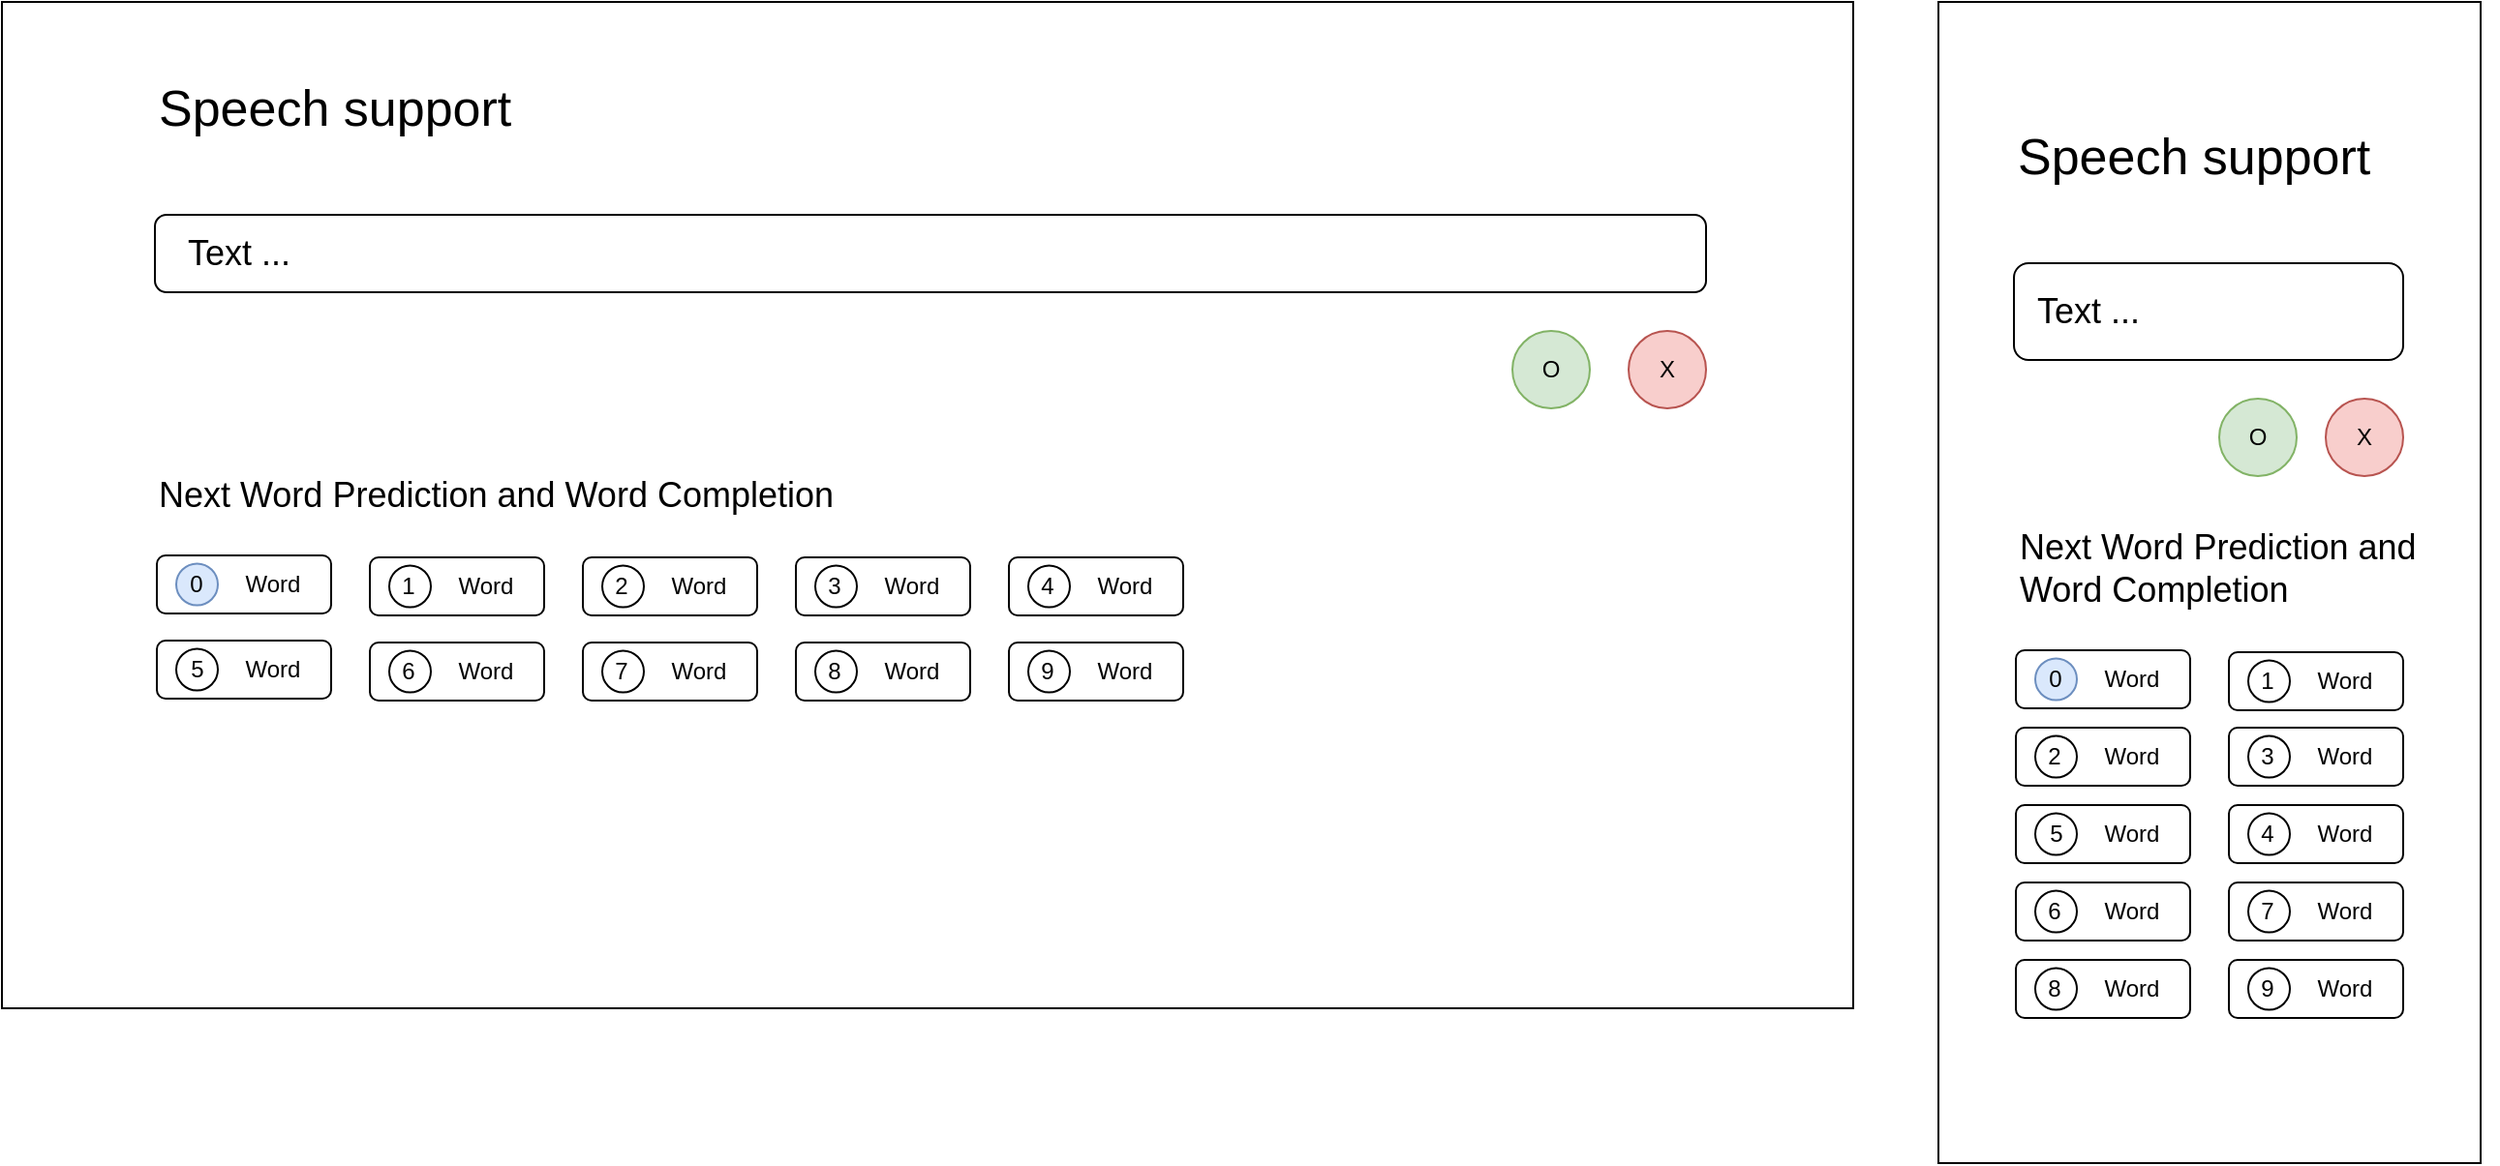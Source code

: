 <mxfile version="23.1.5" type="device">
  <diagram name="Seite-1" id="XFAqXJrHXwESw2riKwKn">
    <mxGraphModel dx="583" dy="290" grid="1" gridSize="10" guides="1" tooltips="1" connect="1" arrows="1" fold="1" page="1" pageScale="1" pageWidth="1169" pageHeight="1654" math="0" shadow="0">
      <root>
        <mxCell id="0" />
        <mxCell id="1" parent="0" />
        <mxCell id="fBd8_eQ4kbWqu8nwlLp7-2" value="" style="rounded=0;whiteSpace=wrap;html=1;hachureGap=4;fillColor=none;" vertex="1" parent="1">
          <mxGeometry x="120" y="40" width="956" height="520" as="geometry" />
        </mxCell>
        <mxCell id="fBd8_eQ4kbWqu8nwlLp7-3" value="" style="rounded=1;whiteSpace=wrap;html=1;hachureGap=4;perimeterSpacing=0;glass=0;shadow=0;" vertex="1" parent="1">
          <mxGeometry x="199" y="150" width="801" height="40" as="geometry" />
        </mxCell>
        <mxCell id="fBd8_eQ4kbWqu8nwlLp7-5" value="X" style="ellipse;whiteSpace=wrap;html=1;aspect=fixed;hachureGap=4;fillColor=#f8cecc;strokeColor=#b85450;" vertex="1" parent="1">
          <mxGeometry x="960" y="210" width="40" height="40" as="geometry" />
        </mxCell>
        <mxCell id="fBd8_eQ4kbWqu8nwlLp7-11" value="" style="group;" vertex="1" connectable="0" parent="1">
          <mxGeometry x="200" y="326" width="90" height="30" as="geometry" />
        </mxCell>
        <mxCell id="fBd8_eQ4kbWqu8nwlLp7-6" value="" style="rounded=1;whiteSpace=wrap;html=1;hachureGap=4;" vertex="1" parent="fBd8_eQ4kbWqu8nwlLp7-11">
          <mxGeometry width="90" height="30" as="geometry" />
        </mxCell>
        <mxCell id="fBd8_eQ4kbWqu8nwlLp7-9" value="" style="ellipse;whiteSpace=wrap;html=1;aspect=fixed;hachureGap=4;fillColor=#dae8fc;strokeColor=#6c8ebf;" vertex="1" parent="fBd8_eQ4kbWqu8nwlLp7-11">
          <mxGeometry x="10" y="4.25" width="21.5" height="21.5" as="geometry" />
        </mxCell>
        <mxCell id="fBd8_eQ4kbWqu8nwlLp7-10" value="Word" style="text;html=1;align=center;verticalAlign=middle;whiteSpace=wrap;rounded=0;" vertex="1" parent="fBd8_eQ4kbWqu8nwlLp7-11">
          <mxGeometry x="30" width="60" height="30" as="geometry" />
        </mxCell>
        <mxCell id="fBd8_eQ4kbWqu8nwlLp7-101" value="0" style="text;html=1;align=center;verticalAlign=middle;whiteSpace=wrap;rounded=0;" vertex="1" parent="fBd8_eQ4kbWqu8nwlLp7-11">
          <mxGeometry x="10" width="20.75" height="30" as="geometry" />
        </mxCell>
        <mxCell id="fBd8_eQ4kbWqu8nwlLp7-12" value="" style="group;" vertex="1" connectable="0" parent="1">
          <mxGeometry x="310" y="327" width="90" height="30" as="geometry" />
        </mxCell>
        <mxCell id="fBd8_eQ4kbWqu8nwlLp7-13" value="" style="rounded=1;whiteSpace=wrap;html=1;hachureGap=4;" vertex="1" parent="fBd8_eQ4kbWqu8nwlLp7-12">
          <mxGeometry width="90" height="30" as="geometry" />
        </mxCell>
        <mxCell id="fBd8_eQ4kbWqu8nwlLp7-14" value="" style="ellipse;whiteSpace=wrap;html=1;aspect=fixed;hachureGap=4;" vertex="1" parent="fBd8_eQ4kbWqu8nwlLp7-12">
          <mxGeometry x="10" y="4.25" width="21.5" height="21.5" as="geometry" />
        </mxCell>
        <mxCell id="fBd8_eQ4kbWqu8nwlLp7-15" value="Word" style="text;html=1;align=center;verticalAlign=middle;whiteSpace=wrap;rounded=0;" vertex="1" parent="fBd8_eQ4kbWqu8nwlLp7-12">
          <mxGeometry x="30" width="60" height="30" as="geometry" />
        </mxCell>
        <mxCell id="fBd8_eQ4kbWqu8nwlLp7-102" value="1" style="text;html=1;align=center;verticalAlign=middle;whiteSpace=wrap;rounded=0;" vertex="1" parent="fBd8_eQ4kbWqu8nwlLp7-12">
          <mxGeometry x="10" width="20" height="30" as="geometry" />
        </mxCell>
        <mxCell id="fBd8_eQ4kbWqu8nwlLp7-16" value="" style="group;" vertex="1" connectable="0" parent="1">
          <mxGeometry x="420" y="327" width="90" height="30" as="geometry" />
        </mxCell>
        <mxCell id="fBd8_eQ4kbWqu8nwlLp7-17" value="" style="rounded=1;whiteSpace=wrap;html=1;hachureGap=4;" vertex="1" parent="fBd8_eQ4kbWqu8nwlLp7-16">
          <mxGeometry width="90" height="30" as="geometry" />
        </mxCell>
        <mxCell id="fBd8_eQ4kbWqu8nwlLp7-18" value="" style="ellipse;whiteSpace=wrap;html=1;aspect=fixed;hachureGap=4;" vertex="1" parent="fBd8_eQ4kbWqu8nwlLp7-16">
          <mxGeometry x="10" y="4.25" width="21.5" height="21.5" as="geometry" />
        </mxCell>
        <mxCell id="fBd8_eQ4kbWqu8nwlLp7-19" value="Word" style="text;html=1;align=center;verticalAlign=middle;whiteSpace=wrap;rounded=0;" vertex="1" parent="fBd8_eQ4kbWqu8nwlLp7-16">
          <mxGeometry x="30" width="60" height="30" as="geometry" />
        </mxCell>
        <mxCell id="fBd8_eQ4kbWqu8nwlLp7-103" value="2" style="text;html=1;align=center;verticalAlign=middle;whiteSpace=wrap;rounded=0;" vertex="1" parent="fBd8_eQ4kbWqu8nwlLp7-16">
          <mxGeometry x="10" width="20" height="30" as="geometry" />
        </mxCell>
        <mxCell id="fBd8_eQ4kbWqu8nwlLp7-20" value="" style="group;" vertex="1" connectable="0" parent="1">
          <mxGeometry x="530" y="327" width="90" height="30" as="geometry" />
        </mxCell>
        <mxCell id="fBd8_eQ4kbWqu8nwlLp7-21" value="" style="rounded=1;whiteSpace=wrap;html=1;hachureGap=4;" vertex="1" parent="fBd8_eQ4kbWqu8nwlLp7-20">
          <mxGeometry width="90" height="30" as="geometry" />
        </mxCell>
        <mxCell id="fBd8_eQ4kbWqu8nwlLp7-22" value="" style="ellipse;whiteSpace=wrap;html=1;aspect=fixed;hachureGap=4;" vertex="1" parent="fBd8_eQ4kbWqu8nwlLp7-20">
          <mxGeometry x="10" y="4.25" width="21.5" height="21.5" as="geometry" />
        </mxCell>
        <mxCell id="fBd8_eQ4kbWqu8nwlLp7-23" value="Word" style="text;html=1;align=center;verticalAlign=middle;whiteSpace=wrap;rounded=0;" vertex="1" parent="fBd8_eQ4kbWqu8nwlLp7-20">
          <mxGeometry x="30" width="60" height="30" as="geometry" />
        </mxCell>
        <mxCell id="fBd8_eQ4kbWqu8nwlLp7-104" value="3" style="text;html=1;align=center;verticalAlign=middle;whiteSpace=wrap;rounded=0;" vertex="1" parent="fBd8_eQ4kbWqu8nwlLp7-20">
          <mxGeometry x="10" width="20" height="30" as="geometry" />
        </mxCell>
        <mxCell id="fBd8_eQ4kbWqu8nwlLp7-24" value="" style="group;" vertex="1" connectable="0" parent="1">
          <mxGeometry x="640" y="327" width="90" height="30" as="geometry" />
        </mxCell>
        <mxCell id="fBd8_eQ4kbWqu8nwlLp7-25" value="" style="rounded=1;whiteSpace=wrap;html=1;hachureGap=4;" vertex="1" parent="fBd8_eQ4kbWqu8nwlLp7-24">
          <mxGeometry width="90" height="30" as="geometry" />
        </mxCell>
        <mxCell id="fBd8_eQ4kbWqu8nwlLp7-26" value="" style="ellipse;whiteSpace=wrap;html=1;aspect=fixed;hachureGap=4;" vertex="1" parent="fBd8_eQ4kbWqu8nwlLp7-24">
          <mxGeometry x="10" y="4.25" width="21.5" height="21.5" as="geometry" />
        </mxCell>
        <mxCell id="fBd8_eQ4kbWqu8nwlLp7-27" value="Word" style="text;html=1;align=center;verticalAlign=middle;whiteSpace=wrap;rounded=0;" vertex="1" parent="fBd8_eQ4kbWqu8nwlLp7-24">
          <mxGeometry x="30" width="60" height="30" as="geometry" />
        </mxCell>
        <mxCell id="fBd8_eQ4kbWqu8nwlLp7-105" value="4" style="text;html=1;align=center;verticalAlign=middle;whiteSpace=wrap;rounded=0;" vertex="1" parent="fBd8_eQ4kbWqu8nwlLp7-24">
          <mxGeometry x="10" width="20" height="30" as="geometry" />
        </mxCell>
        <mxCell id="fBd8_eQ4kbWqu8nwlLp7-99" value="&lt;font style=&quot;font-size: 18px;&quot;&gt;Next Word Prediction and Word Completion&amp;nbsp;&lt;/font&gt;" style="text;html=1;align=left;verticalAlign=middle;whiteSpace=wrap;rounded=0;" vertex="1" parent="1">
          <mxGeometry x="199" y="280" width="371" height="30" as="geometry" />
        </mxCell>
        <mxCell id="fBd8_eQ4kbWqu8nwlLp7-100" value="&lt;font size=&quot;1&quot; style=&quot;&quot;&gt;&lt;span style=&quot;font-size: 26px;&quot;&gt;Speech support&amp;nbsp;&lt;/span&gt;&lt;/font&gt;" style="text;html=1;align=left;verticalAlign=middle;whiteSpace=wrap;rounded=0;" vertex="1" parent="1">
          <mxGeometry x="199" y="80" width="250" height="30" as="geometry" />
        </mxCell>
        <mxCell id="fBd8_eQ4kbWqu8nwlLp7-106" value="" style="group;" vertex="1" connectable="0" parent="1">
          <mxGeometry x="200" y="370" width="90" height="30" as="geometry" />
        </mxCell>
        <mxCell id="fBd8_eQ4kbWqu8nwlLp7-107" value="" style="rounded=1;whiteSpace=wrap;html=1;hachureGap=4;" vertex="1" parent="fBd8_eQ4kbWqu8nwlLp7-106">
          <mxGeometry width="90" height="30" as="geometry" />
        </mxCell>
        <mxCell id="fBd8_eQ4kbWqu8nwlLp7-108" value="" style="ellipse;whiteSpace=wrap;html=1;aspect=fixed;hachureGap=4;" vertex="1" parent="fBd8_eQ4kbWqu8nwlLp7-106">
          <mxGeometry x="10" y="4.25" width="21.5" height="21.5" as="geometry" />
        </mxCell>
        <mxCell id="fBd8_eQ4kbWqu8nwlLp7-109" value="Word" style="text;html=1;align=center;verticalAlign=middle;whiteSpace=wrap;rounded=0;" vertex="1" parent="fBd8_eQ4kbWqu8nwlLp7-106">
          <mxGeometry x="30" width="60" height="30" as="geometry" />
        </mxCell>
        <mxCell id="fBd8_eQ4kbWqu8nwlLp7-110" value="5" style="text;html=1;align=center;verticalAlign=middle;whiteSpace=wrap;rounded=0;" vertex="1" parent="fBd8_eQ4kbWqu8nwlLp7-106">
          <mxGeometry x="10.75" width="20" height="30" as="geometry" />
        </mxCell>
        <mxCell id="fBd8_eQ4kbWqu8nwlLp7-111" value="" style="group;" vertex="1" connectable="0" parent="1">
          <mxGeometry x="310" y="371" width="90" height="30" as="geometry" />
        </mxCell>
        <mxCell id="fBd8_eQ4kbWqu8nwlLp7-112" value="" style="rounded=1;whiteSpace=wrap;html=1;hachureGap=4;" vertex="1" parent="fBd8_eQ4kbWqu8nwlLp7-111">
          <mxGeometry width="90" height="30" as="geometry" />
        </mxCell>
        <mxCell id="fBd8_eQ4kbWqu8nwlLp7-113" value="" style="ellipse;whiteSpace=wrap;html=1;aspect=fixed;hachureGap=4;" vertex="1" parent="fBd8_eQ4kbWqu8nwlLp7-111">
          <mxGeometry x="10" y="4.25" width="21.5" height="21.5" as="geometry" />
        </mxCell>
        <mxCell id="fBd8_eQ4kbWqu8nwlLp7-114" value="Word" style="text;html=1;align=center;verticalAlign=middle;whiteSpace=wrap;rounded=0;" vertex="1" parent="fBd8_eQ4kbWqu8nwlLp7-111">
          <mxGeometry x="30" width="60" height="30" as="geometry" />
        </mxCell>
        <mxCell id="fBd8_eQ4kbWqu8nwlLp7-115" value="6" style="text;html=1;align=center;verticalAlign=middle;whiteSpace=wrap;rounded=0;" vertex="1" parent="fBd8_eQ4kbWqu8nwlLp7-111">
          <mxGeometry x="10" width="20" height="30" as="geometry" />
        </mxCell>
        <mxCell id="fBd8_eQ4kbWqu8nwlLp7-116" value="" style="group;" vertex="1" connectable="0" parent="1">
          <mxGeometry x="420" y="371" width="90" height="30" as="geometry" />
        </mxCell>
        <mxCell id="fBd8_eQ4kbWqu8nwlLp7-117" value="" style="rounded=1;whiteSpace=wrap;html=1;hachureGap=4;" vertex="1" parent="fBd8_eQ4kbWqu8nwlLp7-116">
          <mxGeometry width="90" height="30" as="geometry" />
        </mxCell>
        <mxCell id="fBd8_eQ4kbWqu8nwlLp7-118" value="" style="ellipse;whiteSpace=wrap;html=1;aspect=fixed;hachureGap=4;" vertex="1" parent="fBd8_eQ4kbWqu8nwlLp7-116">
          <mxGeometry x="10" y="4.25" width="21.5" height="21.5" as="geometry" />
        </mxCell>
        <mxCell id="fBd8_eQ4kbWqu8nwlLp7-119" value="Word" style="text;html=1;align=center;verticalAlign=middle;whiteSpace=wrap;rounded=0;" vertex="1" parent="fBd8_eQ4kbWqu8nwlLp7-116">
          <mxGeometry x="30" width="60" height="30" as="geometry" />
        </mxCell>
        <mxCell id="fBd8_eQ4kbWqu8nwlLp7-120" value="7" style="text;html=1;align=center;verticalAlign=middle;whiteSpace=wrap;rounded=0;" vertex="1" parent="fBd8_eQ4kbWqu8nwlLp7-116">
          <mxGeometry x="10" width="20" height="30" as="geometry" />
        </mxCell>
        <mxCell id="fBd8_eQ4kbWqu8nwlLp7-121" value="" style="group;" vertex="1" connectable="0" parent="1">
          <mxGeometry x="530" y="371" width="90" height="30" as="geometry" />
        </mxCell>
        <mxCell id="fBd8_eQ4kbWqu8nwlLp7-122" value="" style="rounded=1;whiteSpace=wrap;html=1;hachureGap=4;" vertex="1" parent="fBd8_eQ4kbWqu8nwlLp7-121">
          <mxGeometry width="90" height="30" as="geometry" />
        </mxCell>
        <mxCell id="fBd8_eQ4kbWqu8nwlLp7-123" value="" style="ellipse;whiteSpace=wrap;html=1;aspect=fixed;hachureGap=4;" vertex="1" parent="fBd8_eQ4kbWqu8nwlLp7-121">
          <mxGeometry x="10" y="4.25" width="21.5" height="21.5" as="geometry" />
        </mxCell>
        <mxCell id="fBd8_eQ4kbWqu8nwlLp7-124" value="Word" style="text;html=1;align=center;verticalAlign=middle;whiteSpace=wrap;rounded=0;" vertex="1" parent="fBd8_eQ4kbWqu8nwlLp7-121">
          <mxGeometry x="30" width="60" height="30" as="geometry" />
        </mxCell>
        <mxCell id="fBd8_eQ4kbWqu8nwlLp7-125" value="8" style="text;html=1;align=center;verticalAlign=middle;whiteSpace=wrap;rounded=0;" vertex="1" parent="fBd8_eQ4kbWqu8nwlLp7-121">
          <mxGeometry x="10" width="20" height="30" as="geometry" />
        </mxCell>
        <mxCell id="fBd8_eQ4kbWqu8nwlLp7-126" value="" style="group;" vertex="1" connectable="0" parent="1">
          <mxGeometry x="640" y="371" width="90" height="30" as="geometry" />
        </mxCell>
        <mxCell id="fBd8_eQ4kbWqu8nwlLp7-127" value="" style="rounded=1;whiteSpace=wrap;html=1;hachureGap=4;" vertex="1" parent="fBd8_eQ4kbWqu8nwlLp7-126">
          <mxGeometry width="90" height="30" as="geometry" />
        </mxCell>
        <mxCell id="fBd8_eQ4kbWqu8nwlLp7-128" value="" style="ellipse;whiteSpace=wrap;html=1;aspect=fixed;hachureGap=4;" vertex="1" parent="fBd8_eQ4kbWqu8nwlLp7-126">
          <mxGeometry x="10" y="4.25" width="21.5" height="21.5" as="geometry" />
        </mxCell>
        <mxCell id="fBd8_eQ4kbWqu8nwlLp7-129" value="Word" style="text;html=1;align=center;verticalAlign=middle;whiteSpace=wrap;rounded=0;" vertex="1" parent="fBd8_eQ4kbWqu8nwlLp7-126">
          <mxGeometry x="30" width="60" height="30" as="geometry" />
        </mxCell>
        <mxCell id="fBd8_eQ4kbWqu8nwlLp7-130" value="9" style="text;html=1;align=center;verticalAlign=middle;whiteSpace=wrap;rounded=0;" vertex="1" parent="fBd8_eQ4kbWqu8nwlLp7-126">
          <mxGeometry x="10" width="20" height="30" as="geometry" />
        </mxCell>
        <mxCell id="fBd8_eQ4kbWqu8nwlLp7-4" value="O" style="ellipse;whiteSpace=wrap;html=1;aspect=fixed;hachureGap=4;fillColor=#d5e8d4;strokeColor=#82b366;" vertex="1" parent="1">
          <mxGeometry x="900" y="210" width="40" height="40" as="geometry" />
        </mxCell>
        <mxCell id="fBd8_eQ4kbWqu8nwlLp7-232" value="&lt;font style=&quot;font-size: 18px;&quot;&gt;Text ...&lt;/font&gt;" style="text;html=1;align=left;verticalAlign=middle;whiteSpace=wrap;rounded=0;" vertex="1" parent="1">
          <mxGeometry x="214" y="155" width="220" height="30" as="geometry" />
        </mxCell>
        <mxCell id="fBd8_eQ4kbWqu8nwlLp7-237" value="" style="rounded=0;whiteSpace=wrap;html=1;hachureGap=4;fillColor=none;" vertex="1" parent="1">
          <mxGeometry x="1120" y="40" width="280" height="600" as="geometry" />
        </mxCell>
        <mxCell id="fBd8_eQ4kbWqu8nwlLp7-238" value="" style="rounded=1;whiteSpace=wrap;html=1;hachureGap=4;perimeterSpacing=0;glass=0;shadow=0;" vertex="1" parent="1">
          <mxGeometry x="1159" y="175" width="201" height="50" as="geometry" />
        </mxCell>
        <mxCell id="fBd8_eQ4kbWqu8nwlLp7-239" value="X" style="ellipse;whiteSpace=wrap;html=1;aspect=fixed;hachureGap=4;fillColor=#f8cecc;strokeColor=#b85450;" vertex="1" parent="1">
          <mxGeometry x="1320" y="245" width="40" height="40" as="geometry" />
        </mxCell>
        <mxCell id="fBd8_eQ4kbWqu8nwlLp7-240" value="" style="group;" vertex="1" connectable="0" parent="1">
          <mxGeometry x="1160" y="375" width="90" height="30" as="geometry" />
        </mxCell>
        <mxCell id="fBd8_eQ4kbWqu8nwlLp7-241" value="" style="rounded=1;whiteSpace=wrap;html=1;hachureGap=4;" vertex="1" parent="fBd8_eQ4kbWqu8nwlLp7-240">
          <mxGeometry width="90" height="30" as="geometry" />
        </mxCell>
        <mxCell id="fBd8_eQ4kbWqu8nwlLp7-242" value="" style="ellipse;whiteSpace=wrap;html=1;aspect=fixed;hachureGap=4;fillColor=#dae8fc;strokeColor=#6c8ebf;" vertex="1" parent="fBd8_eQ4kbWqu8nwlLp7-240">
          <mxGeometry x="10" y="4.25" width="21.5" height="21.5" as="geometry" />
        </mxCell>
        <mxCell id="fBd8_eQ4kbWqu8nwlLp7-243" value="Word" style="text;html=1;align=center;verticalAlign=middle;whiteSpace=wrap;rounded=0;" vertex="1" parent="fBd8_eQ4kbWqu8nwlLp7-240">
          <mxGeometry x="30" width="60" height="30" as="geometry" />
        </mxCell>
        <mxCell id="fBd8_eQ4kbWqu8nwlLp7-244" value="0" style="text;html=1;align=center;verticalAlign=middle;whiteSpace=wrap;rounded=0;" vertex="1" parent="fBd8_eQ4kbWqu8nwlLp7-240">
          <mxGeometry x="10" width="20.75" height="30" as="geometry" />
        </mxCell>
        <mxCell id="fBd8_eQ4kbWqu8nwlLp7-245" value="" style="group;" vertex="1" connectable="0" parent="1">
          <mxGeometry x="1270" y="376" width="90" height="30" as="geometry" />
        </mxCell>
        <mxCell id="fBd8_eQ4kbWqu8nwlLp7-246" value="" style="rounded=1;whiteSpace=wrap;html=1;hachureGap=4;" vertex="1" parent="fBd8_eQ4kbWqu8nwlLp7-245">
          <mxGeometry width="90" height="30" as="geometry" />
        </mxCell>
        <mxCell id="fBd8_eQ4kbWqu8nwlLp7-247" value="" style="ellipse;whiteSpace=wrap;html=1;aspect=fixed;hachureGap=4;" vertex="1" parent="fBd8_eQ4kbWqu8nwlLp7-245">
          <mxGeometry x="10" y="4.25" width="21.5" height="21.5" as="geometry" />
        </mxCell>
        <mxCell id="fBd8_eQ4kbWqu8nwlLp7-248" value="Word" style="text;html=1;align=center;verticalAlign=middle;whiteSpace=wrap;rounded=0;" vertex="1" parent="fBd8_eQ4kbWqu8nwlLp7-245">
          <mxGeometry x="30" width="60" height="30" as="geometry" />
        </mxCell>
        <mxCell id="fBd8_eQ4kbWqu8nwlLp7-249" value="1" style="text;html=1;align=center;verticalAlign=middle;whiteSpace=wrap;rounded=0;" vertex="1" parent="fBd8_eQ4kbWqu8nwlLp7-245">
          <mxGeometry x="10" width="20" height="30" as="geometry" />
        </mxCell>
        <mxCell id="fBd8_eQ4kbWqu8nwlLp7-250" value="" style="group;" vertex="1" connectable="0" parent="1">
          <mxGeometry x="1160" y="415" width="90" height="30" as="geometry" />
        </mxCell>
        <mxCell id="fBd8_eQ4kbWqu8nwlLp7-251" value="" style="rounded=1;whiteSpace=wrap;html=1;hachureGap=4;" vertex="1" parent="fBd8_eQ4kbWqu8nwlLp7-250">
          <mxGeometry width="90" height="30" as="geometry" />
        </mxCell>
        <mxCell id="fBd8_eQ4kbWqu8nwlLp7-252" value="" style="ellipse;whiteSpace=wrap;html=1;aspect=fixed;hachureGap=4;" vertex="1" parent="fBd8_eQ4kbWqu8nwlLp7-250">
          <mxGeometry x="10" y="4.25" width="21.5" height="21.5" as="geometry" />
        </mxCell>
        <mxCell id="fBd8_eQ4kbWqu8nwlLp7-253" value="Word" style="text;html=1;align=center;verticalAlign=middle;whiteSpace=wrap;rounded=0;" vertex="1" parent="fBd8_eQ4kbWqu8nwlLp7-250">
          <mxGeometry x="30" width="60" height="30" as="geometry" />
        </mxCell>
        <mxCell id="fBd8_eQ4kbWqu8nwlLp7-254" value="2" style="text;html=1;align=center;verticalAlign=middle;whiteSpace=wrap;rounded=0;" vertex="1" parent="fBd8_eQ4kbWqu8nwlLp7-250">
          <mxGeometry x="10" width="20" height="30" as="geometry" />
        </mxCell>
        <mxCell id="fBd8_eQ4kbWqu8nwlLp7-255" value="" style="group;" vertex="1" connectable="0" parent="1">
          <mxGeometry x="1270" y="415" width="90" height="30" as="geometry" />
        </mxCell>
        <mxCell id="fBd8_eQ4kbWqu8nwlLp7-256" value="" style="rounded=1;whiteSpace=wrap;html=1;hachureGap=4;" vertex="1" parent="fBd8_eQ4kbWqu8nwlLp7-255">
          <mxGeometry width="90" height="30" as="geometry" />
        </mxCell>
        <mxCell id="fBd8_eQ4kbWqu8nwlLp7-257" value="" style="ellipse;whiteSpace=wrap;html=1;aspect=fixed;hachureGap=4;" vertex="1" parent="fBd8_eQ4kbWqu8nwlLp7-255">
          <mxGeometry x="10" y="4.25" width="21.5" height="21.5" as="geometry" />
        </mxCell>
        <mxCell id="fBd8_eQ4kbWqu8nwlLp7-258" value="Word" style="text;html=1;align=center;verticalAlign=middle;whiteSpace=wrap;rounded=0;" vertex="1" parent="fBd8_eQ4kbWqu8nwlLp7-255">
          <mxGeometry x="30" width="60" height="30" as="geometry" />
        </mxCell>
        <mxCell id="fBd8_eQ4kbWqu8nwlLp7-259" value="3" style="text;html=1;align=center;verticalAlign=middle;whiteSpace=wrap;rounded=0;" vertex="1" parent="fBd8_eQ4kbWqu8nwlLp7-255">
          <mxGeometry x="10" width="20" height="30" as="geometry" />
        </mxCell>
        <mxCell id="fBd8_eQ4kbWqu8nwlLp7-260" value="" style="group;" vertex="1" connectable="0" parent="1">
          <mxGeometry x="1270" y="455" width="90" height="30" as="geometry" />
        </mxCell>
        <mxCell id="fBd8_eQ4kbWqu8nwlLp7-261" value="" style="rounded=1;whiteSpace=wrap;html=1;hachureGap=4;" vertex="1" parent="fBd8_eQ4kbWqu8nwlLp7-260">
          <mxGeometry width="90" height="30" as="geometry" />
        </mxCell>
        <mxCell id="fBd8_eQ4kbWqu8nwlLp7-262" value="" style="ellipse;whiteSpace=wrap;html=1;aspect=fixed;hachureGap=4;" vertex="1" parent="fBd8_eQ4kbWqu8nwlLp7-260">
          <mxGeometry x="10" y="4.25" width="21.5" height="21.5" as="geometry" />
        </mxCell>
        <mxCell id="fBd8_eQ4kbWqu8nwlLp7-263" value="Word" style="text;html=1;align=center;verticalAlign=middle;whiteSpace=wrap;rounded=0;" vertex="1" parent="fBd8_eQ4kbWqu8nwlLp7-260">
          <mxGeometry x="30" width="60" height="30" as="geometry" />
        </mxCell>
        <mxCell id="fBd8_eQ4kbWqu8nwlLp7-264" value="4" style="text;html=1;align=center;verticalAlign=middle;whiteSpace=wrap;rounded=0;" vertex="1" parent="fBd8_eQ4kbWqu8nwlLp7-260">
          <mxGeometry x="10" width="20" height="30" as="geometry" />
        </mxCell>
        <mxCell id="fBd8_eQ4kbWqu8nwlLp7-267" value="&lt;font size=&quot;1&quot; style=&quot;&quot;&gt;&lt;span style=&quot;font-size: 26px;&quot;&gt;Speech support&amp;nbsp;&lt;/span&gt;&lt;/font&gt;" style="text;html=1;align=left;verticalAlign=middle;whiteSpace=wrap;rounded=0;" vertex="1" parent="1">
          <mxGeometry x="1159" y="105" width="250" height="30" as="geometry" />
        </mxCell>
        <mxCell id="fBd8_eQ4kbWqu8nwlLp7-268" value="" style="group;" vertex="1" connectable="0" parent="1">
          <mxGeometry x="1160" y="455" width="90" height="30" as="geometry" />
        </mxCell>
        <mxCell id="fBd8_eQ4kbWqu8nwlLp7-269" value="" style="rounded=1;whiteSpace=wrap;html=1;hachureGap=4;" vertex="1" parent="fBd8_eQ4kbWqu8nwlLp7-268">
          <mxGeometry width="90" height="30" as="geometry" />
        </mxCell>
        <mxCell id="fBd8_eQ4kbWqu8nwlLp7-270" value="" style="ellipse;whiteSpace=wrap;html=1;aspect=fixed;hachureGap=4;" vertex="1" parent="fBd8_eQ4kbWqu8nwlLp7-268">
          <mxGeometry x="10" y="4.25" width="21.5" height="21.5" as="geometry" />
        </mxCell>
        <mxCell id="fBd8_eQ4kbWqu8nwlLp7-271" value="Word" style="text;html=1;align=center;verticalAlign=middle;whiteSpace=wrap;rounded=0;" vertex="1" parent="fBd8_eQ4kbWqu8nwlLp7-268">
          <mxGeometry x="30" width="60" height="30" as="geometry" />
        </mxCell>
        <mxCell id="fBd8_eQ4kbWqu8nwlLp7-272" value="5" style="text;html=1;align=center;verticalAlign=middle;whiteSpace=wrap;rounded=0;" vertex="1" parent="fBd8_eQ4kbWqu8nwlLp7-268">
          <mxGeometry x="10.75" width="20" height="30" as="geometry" />
        </mxCell>
        <mxCell id="fBd8_eQ4kbWqu8nwlLp7-273" value="" style="group;" vertex="1" connectable="0" parent="1">
          <mxGeometry x="1160" y="495" width="90" height="30" as="geometry" />
        </mxCell>
        <mxCell id="fBd8_eQ4kbWqu8nwlLp7-274" value="" style="rounded=1;whiteSpace=wrap;html=1;hachureGap=4;" vertex="1" parent="fBd8_eQ4kbWqu8nwlLp7-273">
          <mxGeometry width="90" height="30" as="geometry" />
        </mxCell>
        <mxCell id="fBd8_eQ4kbWqu8nwlLp7-275" value="" style="ellipse;whiteSpace=wrap;html=1;aspect=fixed;hachureGap=4;" vertex="1" parent="fBd8_eQ4kbWqu8nwlLp7-273">
          <mxGeometry x="10" y="4.25" width="21.5" height="21.5" as="geometry" />
        </mxCell>
        <mxCell id="fBd8_eQ4kbWqu8nwlLp7-276" value="Word" style="text;html=1;align=center;verticalAlign=middle;whiteSpace=wrap;rounded=0;" vertex="1" parent="fBd8_eQ4kbWqu8nwlLp7-273">
          <mxGeometry x="30" width="60" height="30" as="geometry" />
        </mxCell>
        <mxCell id="fBd8_eQ4kbWqu8nwlLp7-277" value="6" style="text;html=1;align=center;verticalAlign=middle;whiteSpace=wrap;rounded=0;" vertex="1" parent="fBd8_eQ4kbWqu8nwlLp7-273">
          <mxGeometry x="10" width="20" height="30" as="geometry" />
        </mxCell>
        <mxCell id="fBd8_eQ4kbWqu8nwlLp7-278" value="" style="group;" vertex="1" connectable="0" parent="1">
          <mxGeometry x="1270" y="495" width="90" height="30" as="geometry" />
        </mxCell>
        <mxCell id="fBd8_eQ4kbWqu8nwlLp7-279" value="" style="rounded=1;whiteSpace=wrap;html=1;hachureGap=4;" vertex="1" parent="fBd8_eQ4kbWqu8nwlLp7-278">
          <mxGeometry width="90" height="30" as="geometry" />
        </mxCell>
        <mxCell id="fBd8_eQ4kbWqu8nwlLp7-280" value="" style="ellipse;whiteSpace=wrap;html=1;aspect=fixed;hachureGap=4;" vertex="1" parent="fBd8_eQ4kbWqu8nwlLp7-278">
          <mxGeometry x="10" y="4.25" width="21.5" height="21.5" as="geometry" />
        </mxCell>
        <mxCell id="fBd8_eQ4kbWqu8nwlLp7-281" value="Word" style="text;html=1;align=center;verticalAlign=middle;whiteSpace=wrap;rounded=0;" vertex="1" parent="fBd8_eQ4kbWqu8nwlLp7-278">
          <mxGeometry x="30" width="60" height="30" as="geometry" />
        </mxCell>
        <mxCell id="fBd8_eQ4kbWqu8nwlLp7-282" value="7" style="text;html=1;align=center;verticalAlign=middle;whiteSpace=wrap;rounded=0;" vertex="1" parent="fBd8_eQ4kbWqu8nwlLp7-278">
          <mxGeometry x="10" width="20" height="30" as="geometry" />
        </mxCell>
        <mxCell id="fBd8_eQ4kbWqu8nwlLp7-283" value="" style="group;" vertex="1" connectable="0" parent="1">
          <mxGeometry x="1160" y="535" width="90" height="30" as="geometry" />
        </mxCell>
        <mxCell id="fBd8_eQ4kbWqu8nwlLp7-284" value="" style="rounded=1;whiteSpace=wrap;html=1;hachureGap=4;" vertex="1" parent="fBd8_eQ4kbWqu8nwlLp7-283">
          <mxGeometry width="90" height="30" as="geometry" />
        </mxCell>
        <mxCell id="fBd8_eQ4kbWqu8nwlLp7-285" value="" style="ellipse;whiteSpace=wrap;html=1;aspect=fixed;hachureGap=4;" vertex="1" parent="fBd8_eQ4kbWqu8nwlLp7-283">
          <mxGeometry x="10" y="4.25" width="21.5" height="21.5" as="geometry" />
        </mxCell>
        <mxCell id="fBd8_eQ4kbWqu8nwlLp7-286" value="Word" style="text;html=1;align=center;verticalAlign=middle;whiteSpace=wrap;rounded=0;" vertex="1" parent="fBd8_eQ4kbWqu8nwlLp7-283">
          <mxGeometry x="30" width="60" height="30" as="geometry" />
        </mxCell>
        <mxCell id="fBd8_eQ4kbWqu8nwlLp7-287" value="8" style="text;html=1;align=center;verticalAlign=middle;whiteSpace=wrap;rounded=0;" vertex="1" parent="fBd8_eQ4kbWqu8nwlLp7-283">
          <mxGeometry x="10" width="20" height="30" as="geometry" />
        </mxCell>
        <mxCell id="fBd8_eQ4kbWqu8nwlLp7-288" value="" style="group;" vertex="1" connectable="0" parent="1">
          <mxGeometry x="1270" y="535" width="90" height="30" as="geometry" />
        </mxCell>
        <mxCell id="fBd8_eQ4kbWqu8nwlLp7-289" value="" style="rounded=1;whiteSpace=wrap;html=1;hachureGap=4;" vertex="1" parent="fBd8_eQ4kbWqu8nwlLp7-288">
          <mxGeometry width="90" height="30" as="geometry" />
        </mxCell>
        <mxCell id="fBd8_eQ4kbWqu8nwlLp7-290" value="" style="ellipse;whiteSpace=wrap;html=1;aspect=fixed;hachureGap=4;" vertex="1" parent="fBd8_eQ4kbWqu8nwlLp7-288">
          <mxGeometry x="10" y="4.25" width="21.5" height="21.5" as="geometry" />
        </mxCell>
        <mxCell id="fBd8_eQ4kbWqu8nwlLp7-291" value="Word" style="text;html=1;align=center;verticalAlign=middle;whiteSpace=wrap;rounded=0;" vertex="1" parent="fBd8_eQ4kbWqu8nwlLp7-288">
          <mxGeometry x="30" width="60" height="30" as="geometry" />
        </mxCell>
        <mxCell id="fBd8_eQ4kbWqu8nwlLp7-292" value="9" style="text;html=1;align=center;verticalAlign=middle;whiteSpace=wrap;rounded=0;" vertex="1" parent="fBd8_eQ4kbWqu8nwlLp7-288">
          <mxGeometry x="10" width="20" height="30" as="geometry" />
        </mxCell>
        <mxCell id="fBd8_eQ4kbWqu8nwlLp7-343" value="O" style="ellipse;whiteSpace=wrap;html=1;aspect=fixed;hachureGap=4;fillColor=#d5e8d4;strokeColor=#82b366;" vertex="1" parent="1">
          <mxGeometry x="1265" y="245" width="40" height="40" as="geometry" />
        </mxCell>
        <mxCell id="fBd8_eQ4kbWqu8nwlLp7-344" value="&lt;font style=&quot;font-size: 18px;&quot;&gt;Text ...&lt;/font&gt;" style="text;html=1;align=left;verticalAlign=middle;whiteSpace=wrap;rounded=0;" vertex="1" parent="1">
          <mxGeometry x="1169" y="185" width="190" height="30" as="geometry" />
        </mxCell>
        <mxCell id="fBd8_eQ4kbWqu8nwlLp7-397" value="&lt;font style=&quot;font-size: 18px;&quot;&gt;Next Word Prediction and &lt;br&gt;Word Completion&amp;nbsp;&lt;/font&gt;" style="text;html=1;align=left;verticalAlign=middle;whiteSpace=wrap;rounded=0;" vertex="1" parent="1">
          <mxGeometry x="1160" y="310" width="230" height="45" as="geometry" />
        </mxCell>
      </root>
    </mxGraphModel>
  </diagram>
</mxfile>
